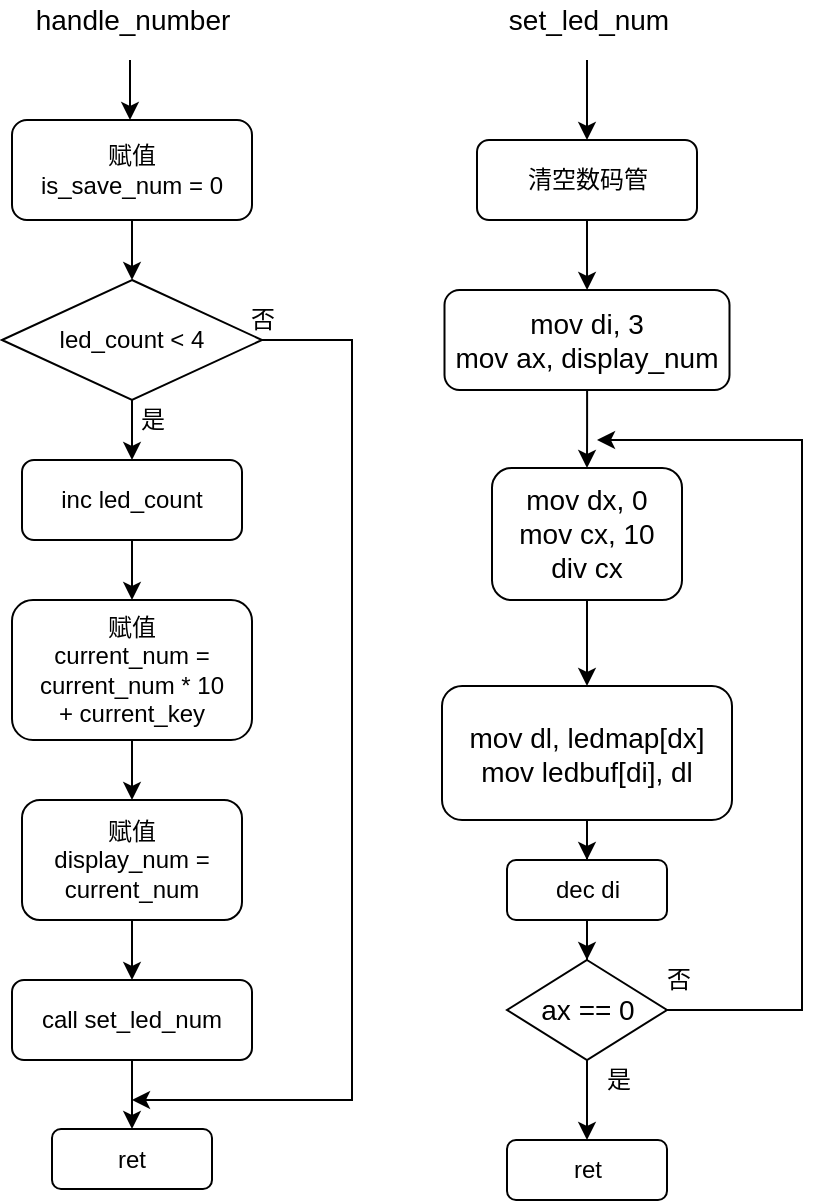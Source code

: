 <mxfile version="13.6.9" type="device"><diagram id="1XUjLPxPhr_jDZJZUVga" name="Page-1"><mxGraphModel dx="1422" dy="763" grid="1" gridSize="10" guides="1" tooltips="1" connect="1" arrows="1" fold="1" page="1" pageScale="1" pageWidth="827" pageHeight="1169" math="0" shadow="0"><root><mxCell id="0"/><mxCell id="1" parent="0"/><mxCell id="xwL9oE8D6kdopeOfNctV-4" value="" style="endArrow=classic;html=1;entryX=0.5;entryY=0;entryDx=0;entryDy=0;" edge="1" parent="1"><mxGeometry width="50" height="50" relative="1" as="geometry"><mxPoint x="278" y="70" as="sourcePoint"/><mxPoint x="278" y="100" as="targetPoint"/></mxGeometry></mxCell><mxCell id="xwL9oE8D6kdopeOfNctV-7" value="" style="edgeStyle=orthogonalEdgeStyle;rounded=0;orthogonalLoop=1;jettySize=auto;html=1;" edge="1" parent="1" source="xwL9oE8D6kdopeOfNctV-5" target="xwL9oE8D6kdopeOfNctV-6"><mxGeometry relative="1" as="geometry"/></mxCell><mxCell id="xwL9oE8D6kdopeOfNctV-5" value="&lt;div&gt;赋值&lt;/div&gt;&lt;div&gt;is_save_num = 0&lt;br&gt;&lt;/div&gt;" style="rounded=1;whiteSpace=wrap;html=1;" vertex="1" parent="1"><mxGeometry x="219" y="100" width="120" height="50" as="geometry"/></mxCell><mxCell id="xwL9oE8D6kdopeOfNctV-15" style="edgeStyle=orthogonalEdgeStyle;rounded=0;orthogonalLoop=1;jettySize=auto;html=1;entryX=0.5;entryY=0;entryDx=0;entryDy=0;" edge="1" parent="1" source="xwL9oE8D6kdopeOfNctV-6" target="xwL9oE8D6kdopeOfNctV-9"><mxGeometry relative="1" as="geometry"/></mxCell><mxCell id="xwL9oE8D6kdopeOfNctV-21" style="edgeStyle=orthogonalEdgeStyle;rounded=0;orthogonalLoop=1;jettySize=auto;html=1;exitX=1;exitY=0.5;exitDx=0;exitDy=0;" edge="1" parent="1" source="xwL9oE8D6kdopeOfNctV-6"><mxGeometry relative="1" as="geometry"><mxPoint x="279" y="590" as="targetPoint"/><Array as="points"><mxPoint x="389" y="210"/><mxPoint x="389" y="590"/></Array></mxGeometry></mxCell><mxCell id="xwL9oE8D6kdopeOfNctV-6" value="led_count &amp;lt; 4" style="rhombus;whiteSpace=wrap;html=1;" vertex="1" parent="1"><mxGeometry x="214" y="180" width="130" height="60" as="geometry"/></mxCell><mxCell id="xwL9oE8D6kdopeOfNctV-16" style="edgeStyle=orthogonalEdgeStyle;rounded=0;orthogonalLoop=1;jettySize=auto;html=1;entryX=0.5;entryY=0;entryDx=0;entryDy=0;" edge="1" parent="1" source="xwL9oE8D6kdopeOfNctV-9" target="xwL9oE8D6kdopeOfNctV-10"><mxGeometry relative="1" as="geometry"/></mxCell><mxCell id="xwL9oE8D6kdopeOfNctV-9" value="inc led_count" style="rounded=1;whiteSpace=wrap;html=1;" vertex="1" parent="1"><mxGeometry x="224" y="270" width="110" height="40" as="geometry"/></mxCell><mxCell id="xwL9oE8D6kdopeOfNctV-17" value="" style="edgeStyle=orthogonalEdgeStyle;rounded=0;orthogonalLoop=1;jettySize=auto;html=1;" edge="1" parent="1" source="xwL9oE8D6kdopeOfNctV-10" target="xwL9oE8D6kdopeOfNctV-12"><mxGeometry relative="1" as="geometry"/></mxCell><mxCell id="xwL9oE8D6kdopeOfNctV-10" value="&lt;div&gt;赋值&lt;/div&gt;&lt;div&gt;current_num =&lt;/div&gt;&lt;div&gt;current_num * 10&lt;/div&gt;&lt;div&gt;+ current_key&lt;br&gt;&lt;/div&gt;" style="rounded=1;whiteSpace=wrap;html=1;" vertex="1" parent="1"><mxGeometry x="219" y="340" width="120" height="70" as="geometry"/></mxCell><mxCell id="xwL9oE8D6kdopeOfNctV-11" value="ret" style="rounded=1;whiteSpace=wrap;html=1;" vertex="1" parent="1"><mxGeometry x="239" y="604.5" width="80" height="30" as="geometry"/></mxCell><mxCell id="xwL9oE8D6kdopeOfNctV-18" value="" style="edgeStyle=orthogonalEdgeStyle;rounded=0;orthogonalLoop=1;jettySize=auto;html=1;" edge="1" parent="1" source="xwL9oE8D6kdopeOfNctV-12" target="xwL9oE8D6kdopeOfNctV-13"><mxGeometry relative="1" as="geometry"/></mxCell><mxCell id="xwL9oE8D6kdopeOfNctV-12" value="&lt;div&gt;赋值&lt;/div&gt;&lt;div&gt;display_num = current_num&lt;br&gt;&lt;/div&gt;" style="rounded=1;whiteSpace=wrap;html=1;" vertex="1" parent="1"><mxGeometry x="224" y="440" width="110" height="60" as="geometry"/></mxCell><mxCell id="xwL9oE8D6kdopeOfNctV-19" value="" style="edgeStyle=orthogonalEdgeStyle;rounded=0;orthogonalLoop=1;jettySize=auto;html=1;" edge="1" parent="1" source="xwL9oE8D6kdopeOfNctV-13" target="xwL9oE8D6kdopeOfNctV-11"><mxGeometry relative="1" as="geometry"/></mxCell><mxCell id="xwL9oE8D6kdopeOfNctV-13" value="call set_led_num" style="rounded=1;whiteSpace=wrap;html=1;" vertex="1" parent="1"><mxGeometry x="219" y="530" width="120" height="40" as="geometry"/></mxCell><mxCell id="xwL9oE8D6kdopeOfNctV-20" value="是" style="text;html=1;align=center;verticalAlign=middle;resizable=0;points=[];autosize=1;" vertex="1" parent="1"><mxGeometry x="274" y="240" width="30" height="20" as="geometry"/></mxCell><mxCell id="xwL9oE8D6kdopeOfNctV-22" value="否" style="text;html=1;align=center;verticalAlign=middle;resizable=0;points=[];autosize=1;" vertex="1" parent="1"><mxGeometry x="329" y="190" width="30" height="20" as="geometry"/></mxCell><mxCell id="xwL9oE8D6kdopeOfNctV-26" value="" style="edgeStyle=orthogonalEdgeStyle;rounded=0;orthogonalLoop=1;jettySize=auto;html=1;" edge="1" parent="1" source="xwL9oE8D6kdopeOfNctV-24" target="xwL9oE8D6kdopeOfNctV-25"><mxGeometry relative="1" as="geometry"/></mxCell><mxCell id="xwL9oE8D6kdopeOfNctV-24" value="清空数码管" style="rounded=1;whiteSpace=wrap;html=1;" vertex="1" parent="1"><mxGeometry x="451.5" y="110" width="110" height="40" as="geometry"/></mxCell><mxCell id="xwL9oE8D6kdopeOfNctV-28" value="" style="edgeStyle=orthogonalEdgeStyle;rounded=0;orthogonalLoop=1;jettySize=auto;html=1;" edge="1" parent="1" source="xwL9oE8D6kdopeOfNctV-25" target="xwL9oE8D6kdopeOfNctV-27"><mxGeometry relative="1" as="geometry"/></mxCell><mxCell id="xwL9oE8D6kdopeOfNctV-25" value="&lt;div style=&quot;font-size: 14px&quot;&gt;&lt;font style=&quot;font-size: 14px&quot;&gt;mov di, 3&lt;br&gt;&lt;/font&gt;&lt;/div&gt;&lt;div style=&quot;font-size: 14px&quot;&gt;&lt;font style=&quot;font-size: 14px&quot;&gt;mov ax, display_num&lt;br&gt;&lt;/font&gt;&lt;/div&gt;" style="whiteSpace=wrap;html=1;rounded=1;" vertex="1" parent="1"><mxGeometry x="435.25" y="185" width="142.5" height="50" as="geometry"/></mxCell><mxCell id="xwL9oE8D6kdopeOfNctV-32" value="" style="edgeStyle=orthogonalEdgeStyle;rounded=0;orthogonalLoop=1;jettySize=auto;html=1;" edge="1" parent="1" source="xwL9oE8D6kdopeOfNctV-27" target="xwL9oE8D6kdopeOfNctV-31"><mxGeometry relative="1" as="geometry"/></mxCell><mxCell id="xwL9oE8D6kdopeOfNctV-27" value="&lt;div style=&quot;font-size: 14px&quot;&gt;&lt;font style=&quot;font-size: 14px&quot;&gt;mov dx, 0&lt;/font&gt;&lt;/div&gt;&lt;div style=&quot;font-size: 14px&quot;&gt;&lt;font style=&quot;font-size: 14px&quot;&gt;mov cx, 10&lt;/font&gt;&lt;/div&gt;&lt;div style=&quot;font-size: 14px&quot;&gt;&lt;font style=&quot;font-size: 14px&quot;&gt;div cx&lt;br&gt;&lt;/font&gt;&lt;/div&gt;" style="whiteSpace=wrap;html=1;rounded=1;" vertex="1" parent="1"><mxGeometry x="459" y="274" width="95" height="66" as="geometry"/></mxCell><mxCell id="xwL9oE8D6kdopeOfNctV-38" value="" style="edgeStyle=orthogonalEdgeStyle;rounded=0;orthogonalLoop=1;jettySize=auto;html=1;" edge="1" parent="1" source="xwL9oE8D6kdopeOfNctV-31" target="xwL9oE8D6kdopeOfNctV-37"><mxGeometry relative="1" as="geometry"/></mxCell><mxCell id="xwL9oE8D6kdopeOfNctV-31" value="&lt;div&gt;&lt;font style=&quot;font-size: 14px&quot;&gt;mov dl, ledmap[dx]&lt;br&gt;&lt;/font&gt;&lt;/div&gt;&lt;div style=&quot;font-size: 14px&quot;&gt;mov ledbuf[di], dl&lt;br&gt;&lt;/div&gt;" style="whiteSpace=wrap;html=1;rounded=1;" vertex="1" parent="1"><mxGeometry x="434" y="383" width="145" height="67" as="geometry"/></mxCell><mxCell id="xwL9oE8D6kdopeOfNctV-40" style="edgeStyle=orthogonalEdgeStyle;rounded=0;orthogonalLoop=1;jettySize=auto;html=1;exitX=1;exitY=0.5;exitDx=0;exitDy=0;" edge="1" parent="1" source="xwL9oE8D6kdopeOfNctV-33"><mxGeometry relative="1" as="geometry"><mxPoint x="511.5" y="260" as="targetPoint"/><Array as="points"><mxPoint x="614" y="545"/><mxPoint x="614" y="260"/></Array></mxGeometry></mxCell><mxCell id="xwL9oE8D6kdopeOfNctV-43" value="" style="edgeStyle=orthogonalEdgeStyle;rounded=0;orthogonalLoop=1;jettySize=auto;html=1;" edge="1" parent="1" source="xwL9oE8D6kdopeOfNctV-33" target="xwL9oE8D6kdopeOfNctV-42"><mxGeometry relative="1" as="geometry"/></mxCell><mxCell id="xwL9oE8D6kdopeOfNctV-33" value="&lt;font style=&quot;font-size: 14px&quot;&gt;ax == 0&lt;/font&gt;" style="rhombus;whiteSpace=wrap;html=1;" vertex="1" parent="1"><mxGeometry x="466.5" y="520" width="80" height="50" as="geometry"/></mxCell><mxCell id="xwL9oE8D6kdopeOfNctV-35" value="&lt;font style=&quot;font-size: 14px&quot;&gt;handle_number&lt;/font&gt;" style="text;html=1;align=center;verticalAlign=middle;resizable=0;points=[];autosize=1;" vertex="1" parent="1"><mxGeometry x="224" y="40" width="110" height="20" as="geometry"/></mxCell><mxCell id="xwL9oE8D6kdopeOfNctV-39" value="" style="edgeStyle=orthogonalEdgeStyle;rounded=0;orthogonalLoop=1;jettySize=auto;html=1;" edge="1" parent="1" source="xwL9oE8D6kdopeOfNctV-37" target="xwL9oE8D6kdopeOfNctV-33"><mxGeometry relative="1" as="geometry"/></mxCell><mxCell id="xwL9oE8D6kdopeOfNctV-37" value="dec di" style="rounded=1;whiteSpace=wrap;html=1;" vertex="1" parent="1"><mxGeometry x="466.5" y="470" width="80" height="30" as="geometry"/></mxCell><mxCell id="xwL9oE8D6kdopeOfNctV-41" value="否" style="text;html=1;align=center;verticalAlign=middle;resizable=0;points=[];autosize=1;" vertex="1" parent="1"><mxGeometry x="536.5" y="520" width="30" height="20" as="geometry"/></mxCell><mxCell id="xwL9oE8D6kdopeOfNctV-42" value="ret" style="rounded=1;whiteSpace=wrap;html=1;" vertex="1" parent="1"><mxGeometry x="466.5" y="610" width="80" height="30" as="geometry"/></mxCell><mxCell id="xwL9oE8D6kdopeOfNctV-44" value="是" style="text;html=1;align=center;verticalAlign=middle;resizable=0;points=[];autosize=1;" vertex="1" parent="1"><mxGeometry x="506.5" y="570" width="30" height="20" as="geometry"/></mxCell><mxCell id="xwL9oE8D6kdopeOfNctV-45" value="" style="endArrow=classic;html=1;" edge="1" parent="1" target="xwL9oE8D6kdopeOfNctV-24"><mxGeometry width="50" height="50" relative="1" as="geometry"><mxPoint x="506.5" y="70" as="sourcePoint"/><mxPoint x="411.5" y="330" as="targetPoint"/></mxGeometry></mxCell><mxCell id="xwL9oE8D6kdopeOfNctV-46" value="&lt;div style=&quot;font-size: 14px&quot;&gt;&lt;font style=&quot;font-size: 14px&quot;&gt;set_led_num&lt;/font&gt;&lt;/div&gt;" style="text;html=1;align=center;verticalAlign=middle;resizable=0;points=[];autosize=1;" vertex="1" parent="1"><mxGeometry x="456.5" y="40" width="100" height="20" as="geometry"/></mxCell></root></mxGraphModel></diagram></mxfile>